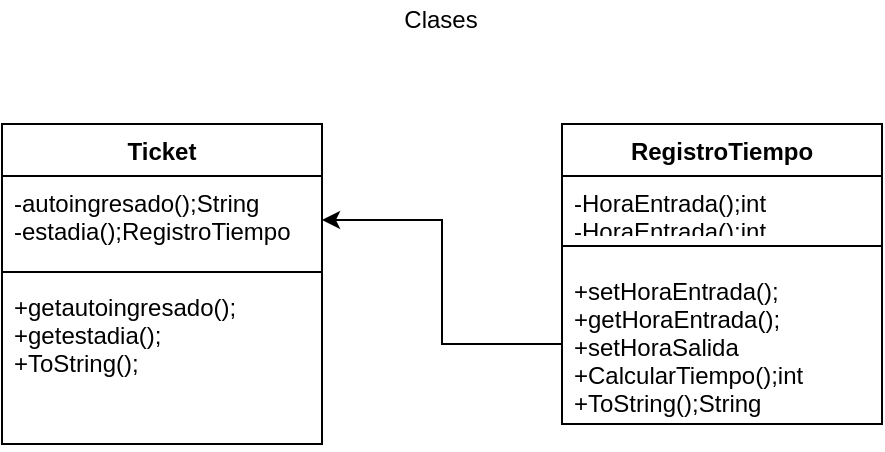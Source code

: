 <mxfile version="12.9.3" type="device"><diagram id="wYUj-U9u44yPUBFTwldq" name="Page-1"><mxGraphModel dx="957" dy="542" grid="1" gridSize="10" guides="1" tooltips="1" connect="1" arrows="1" fold="1" page="1" pageScale="1" pageWidth="827" pageHeight="1169" math="0" shadow="0"><root><mxCell id="0"/><mxCell id="1" parent="0"/><mxCell id="VEZMtrjxnSk0CrzWbinB-6" value="Ticket" style="swimlane;fontStyle=1;align=center;verticalAlign=top;childLayout=stackLayout;horizontal=1;startSize=26;horizontalStack=0;resizeParent=1;resizeParentMax=0;resizeLast=0;collapsible=1;marginBottom=0;" vertex="1" parent="1"><mxGeometry x="200" y="120" width="160" height="160" as="geometry"/></mxCell><mxCell id="VEZMtrjxnSk0CrzWbinB-7" value="-autoingresado();String&#10;-estadia();RegistroTiempo" style="text;strokeColor=none;fillColor=none;align=left;verticalAlign=top;spacingLeft=4;spacingRight=4;overflow=hidden;rotatable=0;points=[[0,0.5],[1,0.5]];portConstraint=eastwest;" vertex="1" parent="VEZMtrjxnSk0CrzWbinB-6"><mxGeometry y="26" width="160" height="44" as="geometry"/></mxCell><mxCell id="VEZMtrjxnSk0CrzWbinB-8" value="" style="line;strokeWidth=1;fillColor=none;align=left;verticalAlign=middle;spacingTop=-1;spacingLeft=3;spacingRight=3;rotatable=0;labelPosition=right;points=[];portConstraint=eastwest;" vertex="1" parent="VEZMtrjxnSk0CrzWbinB-6"><mxGeometry y="70" width="160" height="8" as="geometry"/></mxCell><mxCell id="VEZMtrjxnSk0CrzWbinB-9" value="+getautoingresado();&#10;+getestadia();&#10;+ToString();" style="text;strokeColor=none;fillColor=none;align=left;verticalAlign=top;spacingLeft=4;spacingRight=4;overflow=hidden;rotatable=0;points=[[0,0.5],[1,0.5]];portConstraint=eastwest;" vertex="1" parent="VEZMtrjxnSk0CrzWbinB-6"><mxGeometry y="78" width="160" height="82" as="geometry"/></mxCell><mxCell id="VEZMtrjxnSk0CrzWbinB-10" value="RegistroTiempo" style="swimlane;fontStyle=1;align=center;verticalAlign=top;childLayout=stackLayout;horizontal=1;startSize=26;horizontalStack=0;resizeParent=1;resizeParentMax=0;resizeLast=0;collapsible=1;marginBottom=0;" vertex="1" parent="1"><mxGeometry x="480" y="120" width="160" height="150" as="geometry"/></mxCell><mxCell id="VEZMtrjxnSk0CrzWbinB-11" value="-HoraEntrada();int&#10;-HoraEntrada();int" style="text;strokeColor=none;fillColor=none;align=left;verticalAlign=top;spacingLeft=4;spacingRight=4;overflow=hidden;rotatable=0;points=[[0,0.5],[1,0.5]];portConstraint=eastwest;" vertex="1" parent="VEZMtrjxnSk0CrzWbinB-10"><mxGeometry y="26" width="160" height="26" as="geometry"/></mxCell><mxCell id="VEZMtrjxnSk0CrzWbinB-12" value="" style="line;strokeWidth=1;fillColor=none;align=left;verticalAlign=middle;spacingTop=-1;spacingLeft=3;spacingRight=3;rotatable=0;labelPosition=right;points=[];portConstraint=eastwest;" vertex="1" parent="VEZMtrjxnSk0CrzWbinB-10"><mxGeometry y="52" width="160" height="18" as="geometry"/></mxCell><mxCell id="VEZMtrjxnSk0CrzWbinB-13" value="+setHoraEntrada();&#10;+getHoraEntrada();&#10;+setHoraSalida&#10;+CalcularTiempo();int&#10;+ToString();String" style="text;strokeColor=none;fillColor=none;align=left;verticalAlign=top;spacingLeft=4;spacingRight=4;overflow=hidden;rotatable=0;points=[[0,0.5],[1,0.5]];portConstraint=eastwest;" vertex="1" parent="VEZMtrjxnSk0CrzWbinB-10"><mxGeometry y="70" width="160" height="80" as="geometry"/></mxCell><mxCell id="VEZMtrjxnSk0CrzWbinB-14" style="edgeStyle=orthogonalEdgeStyle;rounded=0;orthogonalLoop=1;jettySize=auto;html=1;exitX=0;exitY=0.5;exitDx=0;exitDy=0;entryX=1;entryY=0.5;entryDx=0;entryDy=0;" edge="1" parent="1" source="VEZMtrjxnSk0CrzWbinB-13" target="VEZMtrjxnSk0CrzWbinB-7"><mxGeometry relative="1" as="geometry"/></mxCell><mxCell id="VEZMtrjxnSk0CrzWbinB-15" value="Clases" style="text;html=1;align=center;verticalAlign=middle;resizable=0;points=[];autosize=1;" vertex="1" parent="1"><mxGeometry x="394" y="58" width="50" height="20" as="geometry"/></mxCell></root></mxGraphModel></diagram></mxfile>